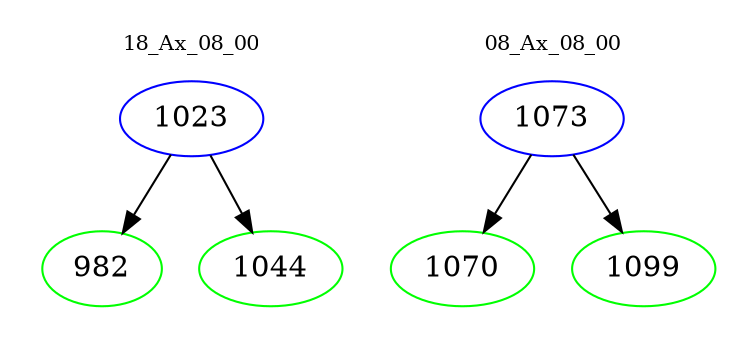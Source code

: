 digraph{
subgraph cluster_0 {
color = white
label = "18_Ax_08_00";
fontsize=10;
T0_1023 [label="1023", color="blue"]
T0_1023 -> T0_982 [color="black"]
T0_982 [label="982", color="green"]
T0_1023 -> T0_1044 [color="black"]
T0_1044 [label="1044", color="green"]
}
subgraph cluster_1 {
color = white
label = "08_Ax_08_00";
fontsize=10;
T1_1073 [label="1073", color="blue"]
T1_1073 -> T1_1070 [color="black"]
T1_1070 [label="1070", color="green"]
T1_1073 -> T1_1099 [color="black"]
T1_1099 [label="1099", color="green"]
}
}
